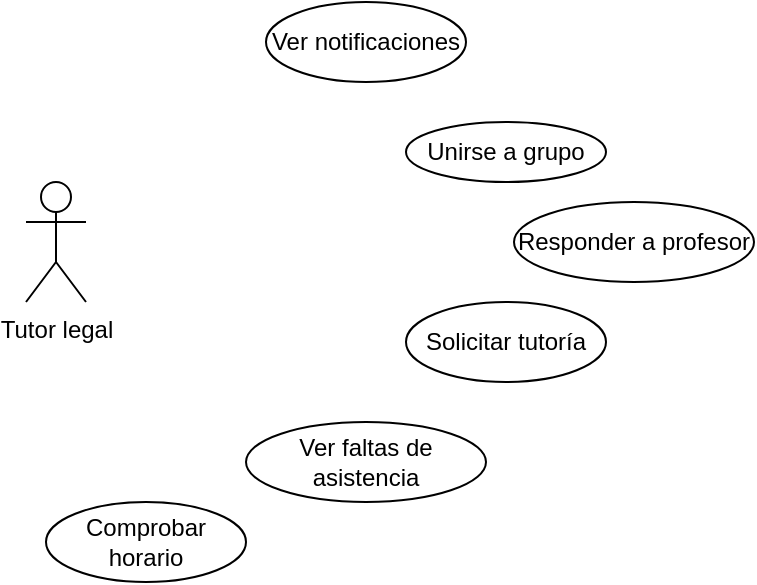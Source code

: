 <mxfile version="23.1.1" type="device">
  <diagram name="Página-1" id="hyVqW1V0iI4zDTiHf05N">
    <mxGraphModel dx="1434" dy="738" grid="1" gridSize="10" guides="1" tooltips="1" connect="1" arrows="1" fold="1" page="1" pageScale="1" pageWidth="827" pageHeight="1169" math="0" shadow="0">
      <root>
        <mxCell id="0" />
        <mxCell id="1" parent="0" />
        <mxCell id="z5FNIsvP50M4G_LjBHTO-1" value="Tutor legal" style="shape=umlActor;verticalLabelPosition=bottom;verticalAlign=top;html=1;outlineConnect=0;" vertex="1" parent="1">
          <mxGeometry x="170" y="320" width="30" height="60" as="geometry" />
        </mxCell>
        <mxCell id="z5FNIsvP50M4G_LjBHTO-2" value="Ver notificaciones" style="ellipse;whiteSpace=wrap;html=1;" vertex="1" parent="1">
          <mxGeometry x="290" y="230" width="100" height="40" as="geometry" />
        </mxCell>
        <mxCell id="z5FNIsvP50M4G_LjBHTO-3" value="Responder a profesor" style="ellipse;whiteSpace=wrap;html=1;" vertex="1" parent="1">
          <mxGeometry x="414" y="330" width="120" height="40" as="geometry" />
        </mxCell>
        <mxCell id="z5FNIsvP50M4G_LjBHTO-4" value="Ver faltas de asistencia" style="ellipse;whiteSpace=wrap;html=1;" vertex="1" parent="1">
          <mxGeometry x="280" y="440" width="120" height="40" as="geometry" />
        </mxCell>
        <mxCell id="z5FNIsvP50M4G_LjBHTO-5" value="Solicitar tutoría" style="ellipse;whiteSpace=wrap;html=1;" vertex="1" parent="1">
          <mxGeometry x="360" y="380" width="100" height="40" as="geometry" />
        </mxCell>
        <mxCell id="z5FNIsvP50M4G_LjBHTO-6" value="Unirse a grupo" style="ellipse;whiteSpace=wrap;html=1;" vertex="1" parent="1">
          <mxGeometry x="360" y="290" width="100" height="30" as="geometry" />
        </mxCell>
        <mxCell id="z5FNIsvP50M4G_LjBHTO-7" value="Comprobar horario" style="ellipse;whiteSpace=wrap;html=1;" vertex="1" parent="1">
          <mxGeometry x="180" y="480" width="100" height="40" as="geometry" />
        </mxCell>
      </root>
    </mxGraphModel>
  </diagram>
</mxfile>
